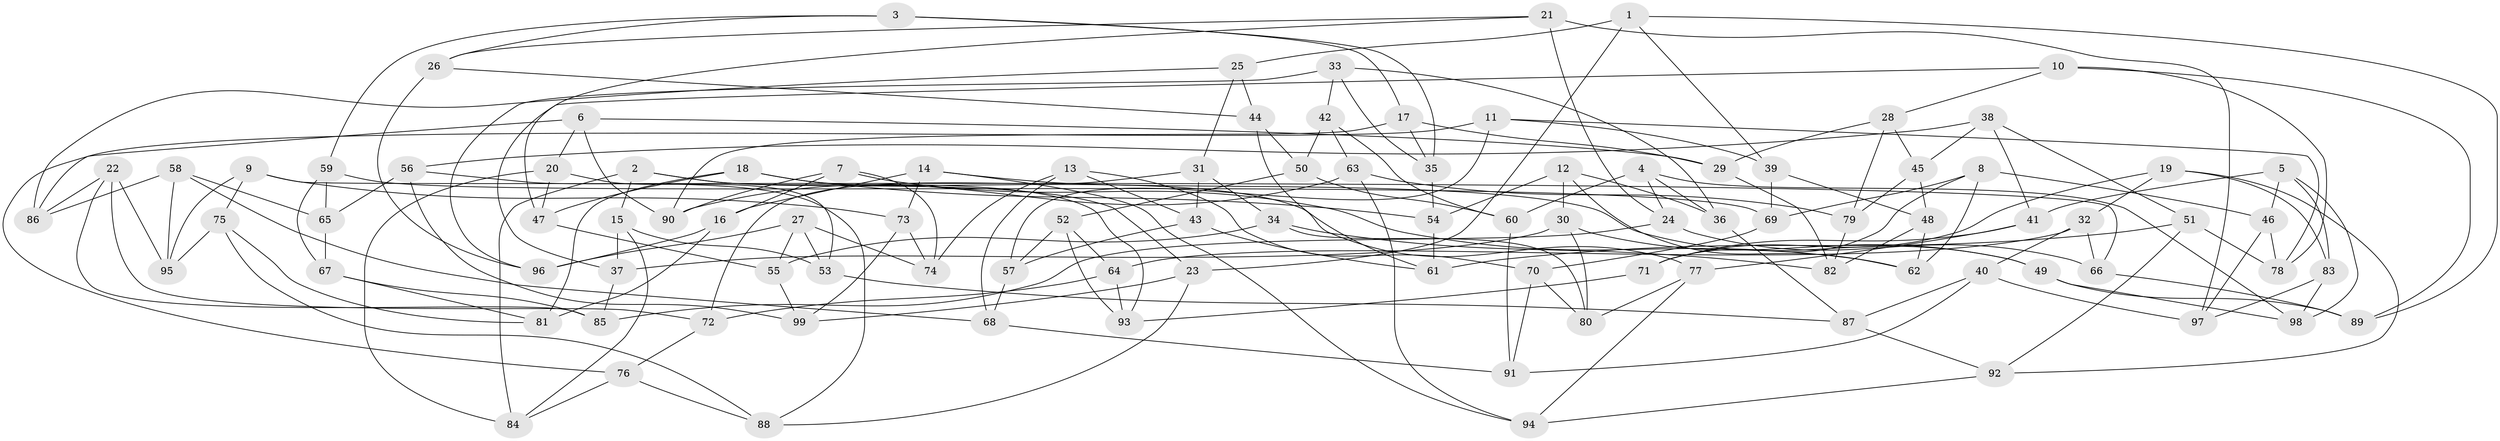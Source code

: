 // coarse degree distribution, {6: 0.4838709677419355, 5: 0.11290322580645161, 4: 0.3548387096774194, 3: 0.04838709677419355}
// Generated by graph-tools (version 1.1) at 2025/42/03/06/25 10:42:22]
// undirected, 99 vertices, 198 edges
graph export_dot {
graph [start="1"]
  node [color=gray90,style=filled];
  1;
  2;
  3;
  4;
  5;
  6;
  7;
  8;
  9;
  10;
  11;
  12;
  13;
  14;
  15;
  16;
  17;
  18;
  19;
  20;
  21;
  22;
  23;
  24;
  25;
  26;
  27;
  28;
  29;
  30;
  31;
  32;
  33;
  34;
  35;
  36;
  37;
  38;
  39;
  40;
  41;
  42;
  43;
  44;
  45;
  46;
  47;
  48;
  49;
  50;
  51;
  52;
  53;
  54;
  55;
  56;
  57;
  58;
  59;
  60;
  61;
  62;
  63;
  64;
  65;
  66;
  67;
  68;
  69;
  70;
  71;
  72;
  73;
  74;
  75;
  76;
  77;
  78;
  79;
  80;
  81;
  82;
  83;
  84;
  85;
  86;
  87;
  88;
  89;
  90;
  91;
  92;
  93;
  94;
  95;
  96;
  97;
  98;
  99;
  1 -- 39;
  1 -- 23;
  1 -- 89;
  1 -- 25;
  2 -- 84;
  2 -- 93;
  2 -- 15;
  2 -- 23;
  3 -- 35;
  3 -- 26;
  3 -- 17;
  3 -- 59;
  4 -- 60;
  4 -- 36;
  4 -- 98;
  4 -- 24;
  5 -- 83;
  5 -- 41;
  5 -- 46;
  5 -- 98;
  6 -- 90;
  6 -- 20;
  6 -- 86;
  6 -- 29;
  7 -- 74;
  7 -- 90;
  7 -- 62;
  7 -- 16;
  8 -- 69;
  8 -- 62;
  8 -- 71;
  8 -- 46;
  9 -- 95;
  9 -- 75;
  9 -- 73;
  9 -- 66;
  10 -- 28;
  10 -- 78;
  10 -- 37;
  10 -- 89;
  11 -- 76;
  11 -- 39;
  11 -- 57;
  11 -- 78;
  12 -- 30;
  12 -- 54;
  12 -- 62;
  12 -- 36;
  13 -- 74;
  13 -- 68;
  13 -- 70;
  13 -- 43;
  14 -- 16;
  14 -- 49;
  14 -- 73;
  14 -- 94;
  15 -- 53;
  15 -- 84;
  15 -- 37;
  16 -- 96;
  16 -- 81;
  17 -- 90;
  17 -- 35;
  17 -- 29;
  18 -- 77;
  18 -- 47;
  18 -- 54;
  18 -- 81;
  19 -- 32;
  19 -- 83;
  19 -- 92;
  19 -- 71;
  20 -- 84;
  20 -- 53;
  20 -- 47;
  21 -- 47;
  21 -- 24;
  21 -- 97;
  21 -- 26;
  22 -- 85;
  22 -- 95;
  22 -- 86;
  22 -- 72;
  23 -- 88;
  23 -- 99;
  24 -- 66;
  24 -- 85;
  25 -- 44;
  25 -- 31;
  25 -- 86;
  26 -- 44;
  26 -- 96;
  27 -- 96;
  27 -- 53;
  27 -- 55;
  27 -- 74;
  28 -- 45;
  28 -- 79;
  28 -- 29;
  29 -- 82;
  30 -- 49;
  30 -- 80;
  30 -- 37;
  31 -- 34;
  31 -- 43;
  31 -- 72;
  32 -- 66;
  32 -- 40;
  32 -- 64;
  33 -- 36;
  33 -- 35;
  33 -- 42;
  33 -- 96;
  34 -- 55;
  34 -- 82;
  34 -- 80;
  35 -- 54;
  36 -- 87;
  37 -- 85;
  38 -- 51;
  38 -- 41;
  38 -- 45;
  38 -- 56;
  39 -- 48;
  39 -- 69;
  40 -- 97;
  40 -- 91;
  40 -- 87;
  41 -- 77;
  41 -- 71;
  42 -- 63;
  42 -- 60;
  42 -- 50;
  43 -- 61;
  43 -- 57;
  44 -- 61;
  44 -- 50;
  45 -- 79;
  45 -- 48;
  46 -- 97;
  46 -- 78;
  47 -- 55;
  48 -- 62;
  48 -- 82;
  49 -- 98;
  49 -- 89;
  50 -- 52;
  50 -- 60;
  51 -- 78;
  51 -- 61;
  51 -- 92;
  52 -- 64;
  52 -- 93;
  52 -- 57;
  53 -- 87;
  54 -- 61;
  55 -- 99;
  56 -- 99;
  56 -- 88;
  56 -- 65;
  57 -- 68;
  58 -- 95;
  58 -- 65;
  58 -- 86;
  58 -- 68;
  59 -- 69;
  59 -- 67;
  59 -- 65;
  60 -- 91;
  63 -- 94;
  63 -- 90;
  63 -- 79;
  64 -- 93;
  64 -- 72;
  65 -- 67;
  66 -- 89;
  67 -- 85;
  67 -- 81;
  68 -- 91;
  69 -- 70;
  70 -- 91;
  70 -- 80;
  71 -- 93;
  72 -- 76;
  73 -- 74;
  73 -- 99;
  75 -- 81;
  75 -- 95;
  75 -- 88;
  76 -- 88;
  76 -- 84;
  77 -- 80;
  77 -- 94;
  79 -- 82;
  83 -- 98;
  83 -- 97;
  87 -- 92;
  92 -- 94;
}
